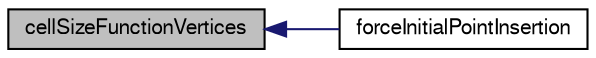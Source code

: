 digraph "cellSizeFunctionVertices"
{
  bgcolor="transparent";
  edge [fontname="FreeSans",fontsize="10",labelfontname="FreeSans",labelfontsize="10"];
  node [fontname="FreeSans",fontsize="10",shape=record];
  rankdir="LR";
  Node21 [label="cellSizeFunctionVertices",height=0.2,width=0.4,color="black", fillcolor="grey75", style="filled", fontcolor="black"];
  Node21 -> Node22 [dir="back",color="midnightblue",fontsize="10",style="solid",fontname="FreeSans"];
  Node22 [label="forceInitialPointInsertion",height=0.2,width=0.4,color="black",URL="$a31378.html#a9b53b7b537c710f714a732f7766d0193"];
}
